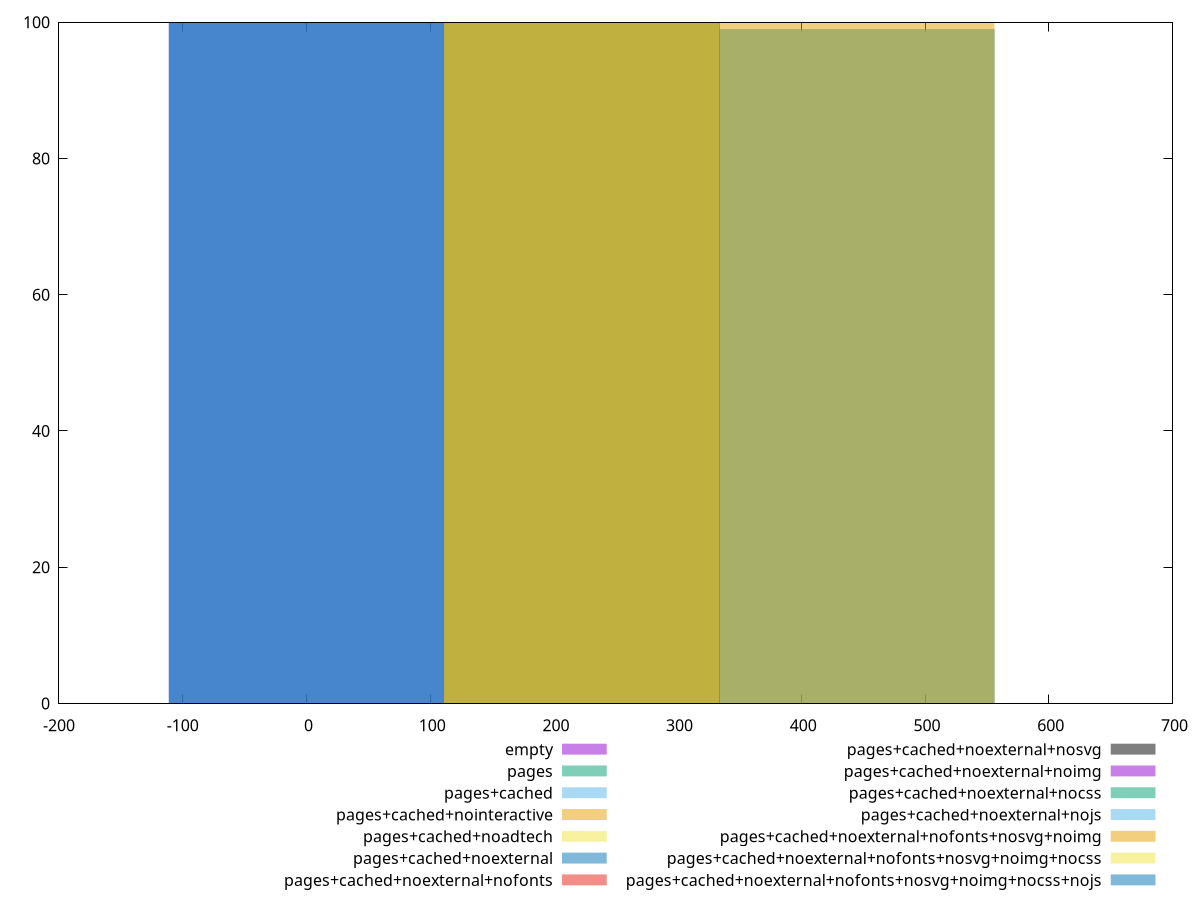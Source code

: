 reset
set terminal svg size 640, 620 enhanced background rgb 'white'
set output "reprap/dom-size/comparison/histogram/all_raw.svg"

$empty <<EOF
0 100
EOF

$pages <<EOF
444.90658023987936 99
222.45329011993968 1
EOF

$pagesCached <<EOF
222.45329011993968 1
444.90658023987936 99
EOF

$pagesCachedNointeractive <<EOF
444.90658023987936 100
EOF

$pagesCachedNoadtech <<EOF
222.45329011993968 100
EOF

$pagesCachedNoexternal <<EOF
222.45329011993968 100
EOF

$pagesCachedNoexternalNofonts <<EOF
222.45329011993968 100
EOF

$pagesCachedNoexternalNosvg <<EOF
222.45329011993968 100
EOF

$pagesCachedNoexternalNoimg <<EOF
222.45329011993968 100
EOF

$pagesCachedNoexternalNocss <<EOF
222.45329011993968 100
EOF

$pagesCachedNoexternalNojs <<EOF
0 100
EOF

$pagesCachedNoexternalNofontsNosvgNoimg <<EOF
222.45329011993968 100
EOF

$pagesCachedNoexternalNofontsNosvgNoimgNocss <<EOF
222.45329011993968 100
EOF

$pagesCachedNoexternalNofontsNosvgNoimgNocssNojs <<EOF
0 100
EOF

set key outside below
set boxwidth 222.45329011993968
set yrange [0:100]
set style fill transparent solid 0.5 noborder

plot \
  $empty title "empty" with boxes, \
  $pages title "pages" with boxes, \
  $pagesCached title "pages+cached" with boxes, \
  $pagesCachedNointeractive title "pages+cached+nointeractive" with boxes, \
  $pagesCachedNoadtech title "pages+cached+noadtech" with boxes, \
  $pagesCachedNoexternal title "pages+cached+noexternal" with boxes, \
  $pagesCachedNoexternalNofonts title "pages+cached+noexternal+nofonts" with boxes, \
  $pagesCachedNoexternalNosvg title "pages+cached+noexternal+nosvg" with boxes, \
  $pagesCachedNoexternalNoimg title "pages+cached+noexternal+noimg" with boxes, \
  $pagesCachedNoexternalNocss title "pages+cached+noexternal+nocss" with boxes, \
  $pagesCachedNoexternalNojs title "pages+cached+noexternal+nojs" with boxes, \
  $pagesCachedNoexternalNofontsNosvgNoimg title "pages+cached+noexternal+nofonts+nosvg+noimg" with boxes, \
  $pagesCachedNoexternalNofontsNosvgNoimgNocss title "pages+cached+noexternal+nofonts+nosvg+noimg+nocss" with boxes, \
  $pagesCachedNoexternalNofontsNosvgNoimgNocssNojs title "pages+cached+noexternal+nofonts+nosvg+noimg+nocss+nojs" with boxes, \


reset